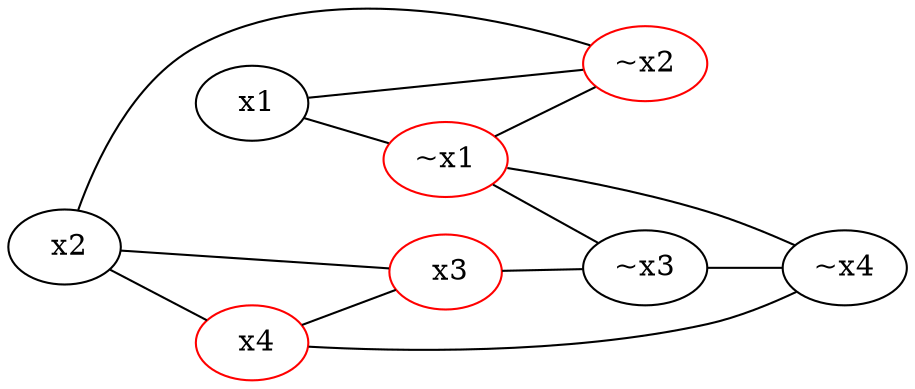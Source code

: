 strict graph {
	rankdir = LR;
	node [ color = black ] " x1"
	node [ color = red ] "~x1"
	node [ color = red ] "~x2"
	node [ color = red ] " x3"
	node [ color = black ] " x2"
	node [ color = red ] " x4"
	node [ color = red ] "~x1"
	node [ color = black ] "~x3"
	node [ color = black ] "~x4"
	" x1" -- "~x1"
	"~x1" -- "~x2"
	"~x2" -- " x1"
	" x3" -- " x2"
	" x2" -- " x4"
	" x4" -- " x3"
	"~x1" -- "~x3"
	"~x3" -- "~x4"
	"~x4" -- "~x1"
	" x1" -- "~x1"
	" x2" -- "~x2"
	" x3" -- "~x3"
	" x4" -- "~x4"
}